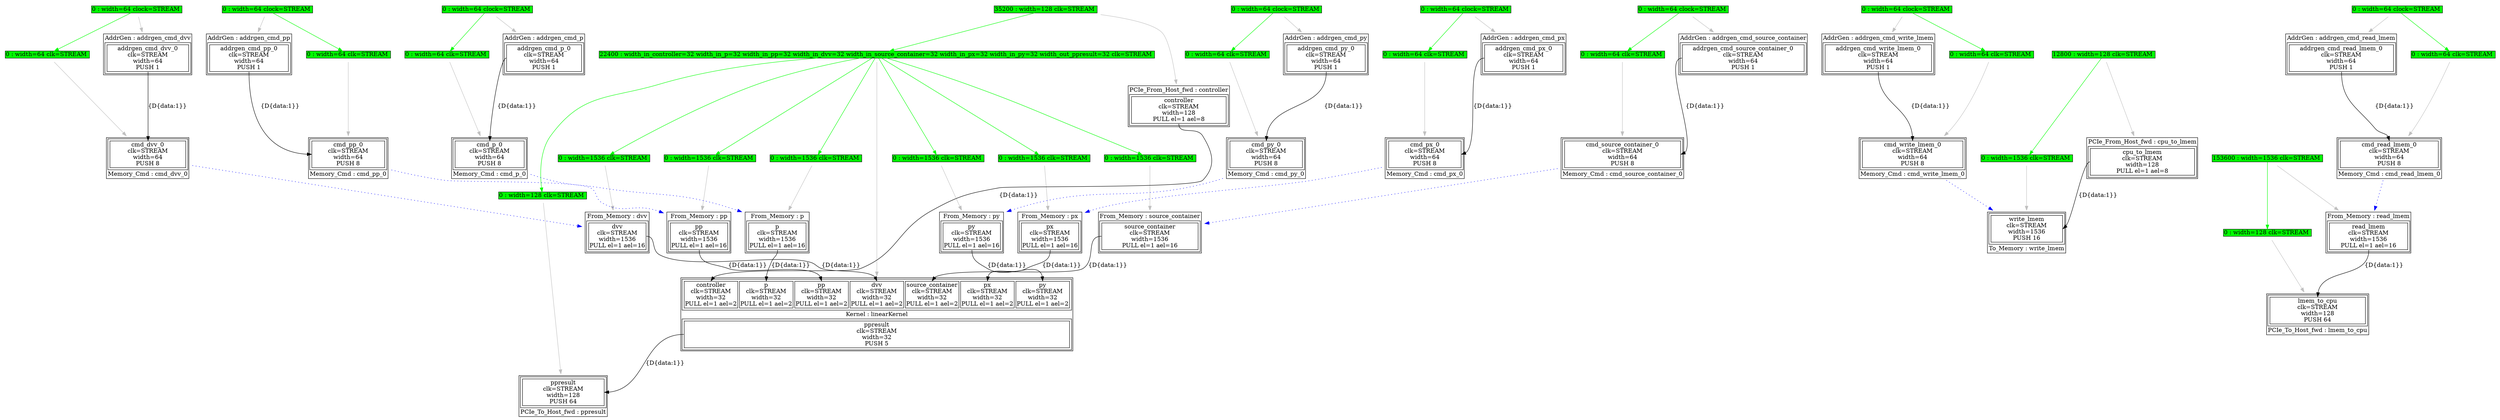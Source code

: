 digraph manager_compiler_graph {
linearKernel[shape=plaintext, label=<<TABLE  BORDER="1" CELLPADDING="1" CELLSPACING="1"><TR><TD BGCOLOR="white" BORDER="0" PORT="inputs" ROWSPAN="1" COLSPAN="1"><TABLE  BORDER="1" CELLPADDING="1" CELLSPACING="4"><TR><TD BGCOLOR="white" BORDER="1" PORT="controller" ROWSPAN="1" COLSPAN="1">controller<BR/>clk=STREAM<BR/>width=32<BR/>PULL el=1 ael=2</TD><TD BGCOLOR="white" BORDER="1" PORT="p" ROWSPAN="1" COLSPAN="1">p<BR/>clk=STREAM<BR/>width=32<BR/>PULL el=1 ael=2</TD><TD BGCOLOR="white" BORDER="1" PORT="pp" ROWSPAN="1" COLSPAN="1">pp<BR/>clk=STREAM<BR/>width=32<BR/>PULL el=1 ael=2</TD><TD BGCOLOR="white" BORDER="1" PORT="dvv" ROWSPAN="1" COLSPAN="1">dvv<BR/>clk=STREAM<BR/>width=32<BR/>PULL el=1 ael=2</TD><TD BGCOLOR="white" BORDER="1" PORT="source_container" ROWSPAN="1" COLSPAN="1">source_container<BR/>clk=STREAM<BR/>width=32<BR/>PULL el=1 ael=2</TD><TD BGCOLOR="white" BORDER="1" PORT="px" ROWSPAN="1" COLSPAN="1">px<BR/>clk=STREAM<BR/>width=32<BR/>PULL el=1 ael=2</TD><TD BGCOLOR="white" BORDER="1" PORT="py" ROWSPAN="1" COLSPAN="1">py<BR/>clk=STREAM<BR/>width=32<BR/>PULL el=1 ael=2</TD></TR></TABLE></TD></TR><TR><TD BGCOLOR="white" BORDER="0" PORT="node_info" ROWSPAN="1" COLSPAN="1">Kernel : linearKernel</TD></TR><TR><TD BGCOLOR="white" BORDER="0" PORT="outputs" ROWSPAN="1" COLSPAN="1"><TABLE  BORDER="1" CELLPADDING="1" CELLSPACING="4"><TR><TD BGCOLOR="white" BORDER="1" PORT="ppresult" ROWSPAN="1" COLSPAN="1">ppresult<BR/>clk=STREAM<BR/>width=32<BR/>PUSH 5</TD></TR></TABLE></TD></TR></TABLE>>];
linearKernel_assign -> ppresult_assign[color=green headport="assignment_26" tailport="assignment_54"];
linearKernel_assign -> p_assign[color=green headport="assignment_29" tailport="assignment_54"];
linearKernel_assign -> pp_assign[color=green headport="assignment_32" tailport="assignment_54"];
linearKernel_assign -> dvv_assign[color=green headport="assignment_35" tailport="assignment_54"];
linearKernel_assign -> source_container_assign[color=green headport="assignment_38" tailport="assignment_54"];
linearKernel_assign -> px_assign[color=green headport="assignment_41" tailport="assignment_54"];
linearKernel_assign -> py_assign[color=green headport="assignment_44" tailport="assignment_54"];
linearKernel_assign[shape=plaintext, label=<<TABLE  BORDER="0" CELLPADDING="0" CELLSPACING="0"><TR><TD BGCOLOR="green" BORDER="1" PORT="assignment_54" ROWSPAN="1" COLSPAN="1">22400 : width_in_controller=32 width_in_p=32 width_in_pp=32 width_in_dvv=32 width_in_source_container=32 width_in_px=32 width_in_py=32 width_out_ppresult=32 clk=STREAM </TD></TR></TABLE>>];
linearKernel_assign -> linearKernel[color=gray];
cpu_to_lmem[shape=plaintext, label=<<TABLE  BORDER="1" CELLPADDING="1" CELLSPACING="1"><TR><TD BGCOLOR="white" BORDER="0" PORT="node_info" ROWSPAN="1" COLSPAN="1">PCIe_From_Host_fwd : cpu_to_lmem</TD></TR><TR><TD BGCOLOR="white" BORDER="0" PORT="outputs" ROWSPAN="1" COLSPAN="1"><TABLE  BORDER="1" CELLPADDING="1" CELLSPACING="4"><TR><TD BGCOLOR="white" BORDER="1" PORT="cpu_to_lmem" ROWSPAN="1" COLSPAN="1">cpu_to_lmem<BR/>clk=STREAM<BR/>width=128<BR/>PULL el=1 ael=8</TD></TR></TABLE></TD></TR></TABLE>>];
cpu_to_lmem_assign -> write_lmem_assign[color=green headport="assignment_2" tailport="assignment_5"];
cpu_to_lmem_assign[shape=plaintext, label=<<TABLE  BORDER="0" CELLPADDING="0" CELLSPACING="0"><TR><TD BGCOLOR="green" BORDER="1" PORT="assignment_5" ROWSPAN="1" COLSPAN="1">12800 : width=128 clk=STREAM </TD></TR></TABLE>>];
cpu_to_lmem_assign -> cpu_to_lmem[color=gray];
lmem_to_cpu[shape=plaintext, label=<<TABLE  BORDER="1" CELLPADDING="1" CELLSPACING="1"><TR><TD BGCOLOR="white" BORDER="0" PORT="inputs" ROWSPAN="1" COLSPAN="1"><TABLE  BORDER="1" CELLPADDING="1" CELLSPACING="4"><TR><TD BGCOLOR="white" BORDER="1" PORT="lmem_to_cpu" ROWSPAN="1" COLSPAN="1">lmem_to_cpu<BR/>clk=STREAM<BR/>width=128<BR/>PUSH 64</TD></TR></TABLE></TD></TR><TR><TD BGCOLOR="white" BORDER="0" PORT="node_info" ROWSPAN="1" COLSPAN="1">PCIe_To_Host_fwd : lmem_to_cpu</TD></TR></TABLE>>];
lmem_to_cpu_assign[shape=plaintext, label=<<TABLE  BORDER="0" CELLPADDING="0" CELLSPACING="0"><TR><TD BGCOLOR="green" BORDER="1" PORT="assignment_20" ROWSPAN="1" COLSPAN="1">0 : width=128 clk=STREAM </TD></TR></TABLE>>];
lmem_to_cpu_assign -> lmem_to_cpu[color=gray];
addrgen_cmd_write_lmem[shape=plaintext, label=<<TABLE  BORDER="1" CELLPADDING="1" CELLSPACING="1"><TR><TD BGCOLOR="white" BORDER="0" PORT="node_info" ROWSPAN="1" COLSPAN="1">AddrGen : addrgen_cmd_write_lmem</TD></TR><TR><TD BGCOLOR="white" BORDER="0" PORT="outputs" ROWSPAN="1" COLSPAN="1"><TABLE  BORDER="1" CELLPADDING="1" CELLSPACING="4"><TR><TD BGCOLOR="white" BORDER="1" PORT="addrgen_cmd_write_lmem_0" ROWSPAN="1" COLSPAN="1">addrgen_cmd_write_lmem_0<BR/>clk=STREAM<BR/>width=64<BR/>PUSH 1</TD></TR></TABLE></TD></TR></TABLE>>];
addrgen_cmd_write_lmem_assign -> cmd_write_lmem_0_assign[color=green headport="assignment_8" tailport="assignment_11"];
addrgen_cmd_write_lmem_assign[shape=plaintext, label=<<TABLE  BORDER="0" CELLPADDING="0" CELLSPACING="0"><TR><TD BGCOLOR="green" BORDER="1" PORT="assignment_11" ROWSPAN="1" COLSPAN="1">0 : width=64 clock=STREAM </TD></TR></TABLE>>];
addrgen_cmd_write_lmem_assign -> addrgen_cmd_write_lmem[color=gray];
cmd_write_lmem_0[shape=plaintext, label=<<TABLE  BORDER="1" CELLPADDING="1" CELLSPACING="1"><TR><TD BGCOLOR="white" BORDER="0" PORT="inputs" ROWSPAN="1" COLSPAN="1"><TABLE  BORDER="1" CELLPADDING="1" CELLSPACING="4"><TR><TD BGCOLOR="white" BORDER="1" PORT="cmd_write_lmem_0" ROWSPAN="1" COLSPAN="1">cmd_write_lmem_0<BR/>clk=STREAM<BR/>width=64<BR/>PUSH 8</TD></TR></TABLE></TD></TR><TR><TD BGCOLOR="white" BORDER="0" PORT="node_info" ROWSPAN="1" COLSPAN="1">Memory_Cmd : cmd_write_lmem_0</TD></TR></TABLE>>];
cmd_write_lmem_0_assign[shape=plaintext, label=<<TABLE  BORDER="0" CELLPADDING="0" CELLSPACING="0"><TR><TD BGCOLOR="green" BORDER="1" PORT="assignment_8" ROWSPAN="1" COLSPAN="1">0 : width=64 clk=STREAM </TD></TR></TABLE>>];
cmd_write_lmem_0_assign -> cmd_write_lmem_0[color=gray];
write_lmem[shape=plaintext, label=<<TABLE  BORDER="1" CELLPADDING="1" CELLSPACING="1"><TR><TD BGCOLOR="white" BORDER="0" PORT="inputs" ROWSPAN="1" COLSPAN="1"><TABLE  BORDER="1" CELLPADDING="1" CELLSPACING="4"><TR><TD BGCOLOR="white" BORDER="1" PORT="write_lmem" ROWSPAN="1" COLSPAN="1">write_lmem<BR/>clk=STREAM<BR/>width=1536<BR/>PUSH 16</TD></TR></TABLE></TD></TR><TR><TD BGCOLOR="white" BORDER="0" PORT="node_info" ROWSPAN="1" COLSPAN="1">To_Memory : write_lmem</TD></TR></TABLE>>];
write_lmem_assign[shape=plaintext, label=<<TABLE  BORDER="0" CELLPADDING="0" CELLSPACING="0"><TR><TD BGCOLOR="green" BORDER="1" PORT="assignment_2" ROWSPAN="1" COLSPAN="1">0 : width=1536 clk=STREAM </TD></TR></TABLE>>];
write_lmem_assign -> write_lmem[color=gray];
addrgen_cmd_read_lmem[shape=plaintext, label=<<TABLE  BORDER="1" CELLPADDING="1" CELLSPACING="1"><TR><TD BGCOLOR="white" BORDER="0" PORT="node_info" ROWSPAN="1" COLSPAN="1">AddrGen : addrgen_cmd_read_lmem</TD></TR><TR><TD BGCOLOR="white" BORDER="0" PORT="outputs" ROWSPAN="1" COLSPAN="1"><TABLE  BORDER="1" CELLPADDING="1" CELLSPACING="4"><TR><TD BGCOLOR="white" BORDER="1" PORT="addrgen_cmd_read_lmem_0" ROWSPAN="1" COLSPAN="1">addrgen_cmd_read_lmem_0<BR/>clk=STREAM<BR/>width=64<BR/>PUSH 1</TD></TR></TABLE></TD></TR></TABLE>>];
addrgen_cmd_read_lmem_assign -> cmd_read_lmem_0_assign[color=green headport="assignment_14" tailport="assignment_17"];
addrgen_cmd_read_lmem_assign[shape=plaintext, label=<<TABLE  BORDER="0" CELLPADDING="0" CELLSPACING="0"><TR><TD BGCOLOR="green" BORDER="1" PORT="assignment_17" ROWSPAN="1" COLSPAN="1">0 : width=64 clock=STREAM </TD></TR></TABLE>>];
addrgen_cmd_read_lmem_assign -> addrgen_cmd_read_lmem[color=gray];
cmd_read_lmem_0[shape=plaintext, label=<<TABLE  BORDER="1" CELLPADDING="1" CELLSPACING="1"><TR><TD BGCOLOR="white" BORDER="0" PORT="inputs" ROWSPAN="1" COLSPAN="1"><TABLE  BORDER="1" CELLPADDING="1" CELLSPACING="4"><TR><TD BGCOLOR="white" BORDER="1" PORT="cmd_read_lmem_0" ROWSPAN="1" COLSPAN="1">cmd_read_lmem_0<BR/>clk=STREAM<BR/>width=64<BR/>PUSH 8</TD></TR></TABLE></TD></TR><TR><TD BGCOLOR="white" BORDER="0" PORT="node_info" ROWSPAN="1" COLSPAN="1">Memory_Cmd : cmd_read_lmem_0</TD></TR></TABLE>>];
cmd_read_lmem_0_assign[shape=plaintext, label=<<TABLE  BORDER="0" CELLPADDING="0" CELLSPACING="0"><TR><TD BGCOLOR="green" BORDER="1" PORT="assignment_14" ROWSPAN="1" COLSPAN="1">0 : width=64 clk=STREAM </TD></TR></TABLE>>];
cmd_read_lmem_0_assign -> cmd_read_lmem_0[color=gray];
read_lmem[shape=plaintext, label=<<TABLE  BORDER="1" CELLPADDING="1" CELLSPACING="1"><TR><TD BGCOLOR="white" BORDER="0" PORT="node_info" ROWSPAN="1" COLSPAN="1">From_Memory : read_lmem</TD></TR><TR><TD BGCOLOR="white" BORDER="0" PORT="outputs" ROWSPAN="1" COLSPAN="1"><TABLE  BORDER="1" CELLPADDING="1" CELLSPACING="4"><TR><TD BGCOLOR="white" BORDER="1" PORT="read_lmem" ROWSPAN="1" COLSPAN="1">read_lmem<BR/>clk=STREAM<BR/>width=1536<BR/>PULL el=1 ael=16</TD></TR></TABLE></TD></TR></TABLE>>];
read_lmem_assign -> lmem_to_cpu_assign[color=green headport="assignment_20" tailport="assignment_23"];
read_lmem_assign[shape=plaintext, label=<<TABLE  BORDER="0" CELLPADDING="0" CELLSPACING="0"><TR><TD BGCOLOR="green" BORDER="1" PORT="assignment_23" ROWSPAN="1" COLSPAN="1">153600 : width=1536 clk=STREAM </TD></TR></TABLE>>];
read_lmem_assign -> read_lmem[color=gray];
controller[shape=plaintext, label=<<TABLE  BORDER="1" CELLPADDING="1" CELLSPACING="1"><TR><TD BGCOLOR="white" BORDER="0" PORT="node_info" ROWSPAN="1" COLSPAN="1">PCIe_From_Host_fwd : controller</TD></TR><TR><TD BGCOLOR="white" BORDER="0" PORT="outputs" ROWSPAN="1" COLSPAN="1"><TABLE  BORDER="1" CELLPADDING="1" CELLSPACING="4"><TR><TD BGCOLOR="white" BORDER="1" PORT="controller" ROWSPAN="1" COLSPAN="1">controller<BR/>clk=STREAM<BR/>width=128<BR/>PULL el=1 ael=8</TD></TR></TABLE></TD></TR></TABLE>>];
controller_assign -> linearKernel_assign[color=green headport="assignment_54" tailport="assignment_57"];
controller_assign[shape=plaintext, label=<<TABLE  BORDER="0" CELLPADDING="0" CELLSPACING="0"><TR><TD BGCOLOR="green" BORDER="1" PORT="assignment_57" ROWSPAN="1" COLSPAN="1">35200 : width=128 clk=STREAM </TD></TR></TABLE>>];
controller_assign -> controller[color=gray];
addrgen_cmd_dvv[shape=plaintext, label=<<TABLE  BORDER="1" CELLPADDING="1" CELLSPACING="1"><TR><TD BGCOLOR="white" BORDER="0" PORT="node_info" ROWSPAN="1" COLSPAN="1">AddrGen : addrgen_cmd_dvv</TD></TR><TR><TD BGCOLOR="white" BORDER="0" PORT="outputs" ROWSPAN="1" COLSPAN="1"><TABLE  BORDER="1" CELLPADDING="1" CELLSPACING="4"><TR><TD BGCOLOR="white" BORDER="1" PORT="addrgen_cmd_dvv_0" ROWSPAN="1" COLSPAN="1">addrgen_cmd_dvv_0<BR/>clk=STREAM<BR/>width=64<BR/>PUSH 1</TD></TR></TABLE></TD></TR></TABLE>>];
addrgen_cmd_dvv_assign -> cmd_dvv_0_assign[color=green headport="assignment_60" tailport="assignment_63"];
addrgen_cmd_dvv_assign[shape=plaintext, label=<<TABLE  BORDER="0" CELLPADDING="0" CELLSPACING="0"><TR><TD BGCOLOR="green" BORDER="1" PORT="assignment_63" ROWSPAN="1" COLSPAN="1">0 : width=64 clock=STREAM </TD></TR></TABLE>>];
addrgen_cmd_dvv_assign -> addrgen_cmd_dvv[color=gray];
cmd_dvv_0[shape=plaintext, label=<<TABLE  BORDER="1" CELLPADDING="1" CELLSPACING="1"><TR><TD BGCOLOR="white" BORDER="0" PORT="inputs" ROWSPAN="1" COLSPAN="1"><TABLE  BORDER="1" CELLPADDING="1" CELLSPACING="4"><TR><TD BGCOLOR="white" BORDER="1" PORT="cmd_dvv_0" ROWSPAN="1" COLSPAN="1">cmd_dvv_0<BR/>clk=STREAM<BR/>width=64<BR/>PUSH 8</TD></TR></TABLE></TD></TR><TR><TD BGCOLOR="white" BORDER="0" PORT="node_info" ROWSPAN="1" COLSPAN="1">Memory_Cmd : cmd_dvv_0</TD></TR></TABLE>>];
cmd_dvv_0_assign[shape=plaintext, label=<<TABLE  BORDER="0" CELLPADDING="0" CELLSPACING="0"><TR><TD BGCOLOR="green" BORDER="1" PORT="assignment_60" ROWSPAN="1" COLSPAN="1">0 : width=64 clk=STREAM </TD></TR></TABLE>>];
cmd_dvv_0_assign -> cmd_dvv_0[color=gray];
dvv[shape=plaintext, label=<<TABLE  BORDER="1" CELLPADDING="1" CELLSPACING="1"><TR><TD BGCOLOR="white" BORDER="0" PORT="node_info" ROWSPAN="1" COLSPAN="1">From_Memory : dvv</TD></TR><TR><TD BGCOLOR="white" BORDER="0" PORT="outputs" ROWSPAN="1" COLSPAN="1"><TABLE  BORDER="1" CELLPADDING="1" CELLSPACING="4"><TR><TD BGCOLOR="white" BORDER="1" PORT="dvv" ROWSPAN="1" COLSPAN="1">dvv<BR/>clk=STREAM<BR/>width=1536<BR/>PULL el=1 ael=16</TD></TR></TABLE></TD></TR></TABLE>>];
dvv_assign[shape=plaintext, label=<<TABLE  BORDER="0" CELLPADDING="0" CELLSPACING="0"><TR><TD BGCOLOR="green" BORDER="1" PORT="assignment_35" ROWSPAN="1" COLSPAN="1">0 : width=1536 clk=STREAM </TD></TR></TABLE>>];
dvv_assign -> dvv[color=gray];
addrgen_cmd_p[shape=plaintext, label=<<TABLE  BORDER="1" CELLPADDING="1" CELLSPACING="1"><TR><TD BGCOLOR="white" BORDER="0" PORT="node_info" ROWSPAN="1" COLSPAN="1">AddrGen : addrgen_cmd_p</TD></TR><TR><TD BGCOLOR="white" BORDER="0" PORT="outputs" ROWSPAN="1" COLSPAN="1"><TABLE  BORDER="1" CELLPADDING="1" CELLSPACING="4"><TR><TD BGCOLOR="white" BORDER="1" PORT="addrgen_cmd_p_0" ROWSPAN="1" COLSPAN="1">addrgen_cmd_p_0<BR/>clk=STREAM<BR/>width=64<BR/>PUSH 1</TD></TR></TABLE></TD></TR></TABLE>>];
addrgen_cmd_p_assign -> cmd_p_0_assign[color=green headport="assignment_66" tailport="assignment_69"];
addrgen_cmd_p_assign[shape=plaintext, label=<<TABLE  BORDER="0" CELLPADDING="0" CELLSPACING="0"><TR><TD BGCOLOR="green" BORDER="1" PORT="assignment_69" ROWSPAN="1" COLSPAN="1">0 : width=64 clock=STREAM </TD></TR></TABLE>>];
addrgen_cmd_p_assign -> addrgen_cmd_p[color=gray];
cmd_p_0[shape=plaintext, label=<<TABLE  BORDER="1" CELLPADDING="1" CELLSPACING="1"><TR><TD BGCOLOR="white" BORDER="0" PORT="inputs" ROWSPAN="1" COLSPAN="1"><TABLE  BORDER="1" CELLPADDING="1" CELLSPACING="4"><TR><TD BGCOLOR="white" BORDER="1" PORT="cmd_p_0" ROWSPAN="1" COLSPAN="1">cmd_p_0<BR/>clk=STREAM<BR/>width=64<BR/>PUSH 8</TD></TR></TABLE></TD></TR><TR><TD BGCOLOR="white" BORDER="0" PORT="node_info" ROWSPAN="1" COLSPAN="1">Memory_Cmd : cmd_p_0</TD></TR></TABLE>>];
cmd_p_0_assign[shape=plaintext, label=<<TABLE  BORDER="0" CELLPADDING="0" CELLSPACING="0"><TR><TD BGCOLOR="green" BORDER="1" PORT="assignment_66" ROWSPAN="1" COLSPAN="1">0 : width=64 clk=STREAM </TD></TR></TABLE>>];
cmd_p_0_assign -> cmd_p_0[color=gray];
p[shape=plaintext, label=<<TABLE  BORDER="1" CELLPADDING="1" CELLSPACING="1"><TR><TD BGCOLOR="white" BORDER="0" PORT="node_info" ROWSPAN="1" COLSPAN="1">From_Memory : p</TD></TR><TR><TD BGCOLOR="white" BORDER="0" PORT="outputs" ROWSPAN="1" COLSPAN="1"><TABLE  BORDER="1" CELLPADDING="1" CELLSPACING="4"><TR><TD BGCOLOR="white" BORDER="1" PORT="p" ROWSPAN="1" COLSPAN="1">p<BR/>clk=STREAM<BR/>width=1536<BR/>PULL el=1 ael=16</TD></TR></TABLE></TD></TR></TABLE>>];
p_assign[shape=plaintext, label=<<TABLE  BORDER="0" CELLPADDING="0" CELLSPACING="0"><TR><TD BGCOLOR="green" BORDER="1" PORT="assignment_29" ROWSPAN="1" COLSPAN="1">0 : width=1536 clk=STREAM </TD></TR></TABLE>>];
p_assign -> p[color=gray];
addrgen_cmd_pp[shape=plaintext, label=<<TABLE  BORDER="1" CELLPADDING="1" CELLSPACING="1"><TR><TD BGCOLOR="white" BORDER="0" PORT="node_info" ROWSPAN="1" COLSPAN="1">AddrGen : addrgen_cmd_pp</TD></TR><TR><TD BGCOLOR="white" BORDER="0" PORT="outputs" ROWSPAN="1" COLSPAN="1"><TABLE  BORDER="1" CELLPADDING="1" CELLSPACING="4"><TR><TD BGCOLOR="white" BORDER="1" PORT="addrgen_cmd_pp_0" ROWSPAN="1" COLSPAN="1">addrgen_cmd_pp_0<BR/>clk=STREAM<BR/>width=64<BR/>PUSH 1</TD></TR></TABLE></TD></TR></TABLE>>];
addrgen_cmd_pp_assign -> cmd_pp_0_assign[color=green headport="assignment_72" tailport="assignment_75"];
addrgen_cmd_pp_assign[shape=plaintext, label=<<TABLE  BORDER="0" CELLPADDING="0" CELLSPACING="0"><TR><TD BGCOLOR="green" BORDER="1" PORT="assignment_75" ROWSPAN="1" COLSPAN="1">0 : width=64 clock=STREAM </TD></TR></TABLE>>];
addrgen_cmd_pp_assign -> addrgen_cmd_pp[color=gray];
cmd_pp_0[shape=plaintext, label=<<TABLE  BORDER="1" CELLPADDING="1" CELLSPACING="1"><TR><TD BGCOLOR="white" BORDER="0" PORT="inputs" ROWSPAN="1" COLSPAN="1"><TABLE  BORDER="1" CELLPADDING="1" CELLSPACING="4"><TR><TD BGCOLOR="white" BORDER="1" PORT="cmd_pp_0" ROWSPAN="1" COLSPAN="1">cmd_pp_0<BR/>clk=STREAM<BR/>width=64<BR/>PUSH 8</TD></TR></TABLE></TD></TR><TR><TD BGCOLOR="white" BORDER="0" PORT="node_info" ROWSPAN="1" COLSPAN="1">Memory_Cmd : cmd_pp_0</TD></TR></TABLE>>];
cmd_pp_0_assign[shape=plaintext, label=<<TABLE  BORDER="0" CELLPADDING="0" CELLSPACING="0"><TR><TD BGCOLOR="green" BORDER="1" PORT="assignment_72" ROWSPAN="1" COLSPAN="1">0 : width=64 clk=STREAM </TD></TR></TABLE>>];
cmd_pp_0_assign -> cmd_pp_0[color=gray];
pp[shape=plaintext, label=<<TABLE  BORDER="1" CELLPADDING="1" CELLSPACING="1"><TR><TD BGCOLOR="white" BORDER="0" PORT="node_info" ROWSPAN="1" COLSPAN="1">From_Memory : pp</TD></TR><TR><TD BGCOLOR="white" BORDER="0" PORT="outputs" ROWSPAN="1" COLSPAN="1"><TABLE  BORDER="1" CELLPADDING="1" CELLSPACING="4"><TR><TD BGCOLOR="white" BORDER="1" PORT="pp" ROWSPAN="1" COLSPAN="1">pp<BR/>clk=STREAM<BR/>width=1536<BR/>PULL el=1 ael=16</TD></TR></TABLE></TD></TR></TABLE>>];
pp_assign[shape=plaintext, label=<<TABLE  BORDER="0" CELLPADDING="0" CELLSPACING="0"><TR><TD BGCOLOR="green" BORDER="1" PORT="assignment_32" ROWSPAN="1" COLSPAN="1">0 : width=1536 clk=STREAM </TD></TR></TABLE>>];
pp_assign -> pp[color=gray];
addrgen_cmd_px[shape=plaintext, label=<<TABLE  BORDER="1" CELLPADDING="1" CELLSPACING="1"><TR><TD BGCOLOR="white" BORDER="0" PORT="node_info" ROWSPAN="1" COLSPAN="1">AddrGen : addrgen_cmd_px</TD></TR><TR><TD BGCOLOR="white" BORDER="0" PORT="outputs" ROWSPAN="1" COLSPAN="1"><TABLE  BORDER="1" CELLPADDING="1" CELLSPACING="4"><TR><TD BGCOLOR="white" BORDER="1" PORT="addrgen_cmd_px_0" ROWSPAN="1" COLSPAN="1">addrgen_cmd_px_0<BR/>clk=STREAM<BR/>width=64<BR/>PUSH 1</TD></TR></TABLE></TD></TR></TABLE>>];
addrgen_cmd_px_assign -> cmd_px_0_assign[color=green headport="assignment_78" tailport="assignment_81"];
addrgen_cmd_px_assign[shape=plaintext, label=<<TABLE  BORDER="0" CELLPADDING="0" CELLSPACING="0"><TR><TD BGCOLOR="green" BORDER="1" PORT="assignment_81" ROWSPAN="1" COLSPAN="1">0 : width=64 clock=STREAM </TD></TR></TABLE>>];
addrgen_cmd_px_assign -> addrgen_cmd_px[color=gray];
cmd_px_0[shape=plaintext, label=<<TABLE  BORDER="1" CELLPADDING="1" CELLSPACING="1"><TR><TD BGCOLOR="white" BORDER="0" PORT="inputs" ROWSPAN="1" COLSPAN="1"><TABLE  BORDER="1" CELLPADDING="1" CELLSPACING="4"><TR><TD BGCOLOR="white" BORDER="1" PORT="cmd_px_0" ROWSPAN="1" COLSPAN="1">cmd_px_0<BR/>clk=STREAM<BR/>width=64<BR/>PUSH 8</TD></TR></TABLE></TD></TR><TR><TD BGCOLOR="white" BORDER="0" PORT="node_info" ROWSPAN="1" COLSPAN="1">Memory_Cmd : cmd_px_0</TD></TR></TABLE>>];
cmd_px_0_assign[shape=plaintext, label=<<TABLE  BORDER="0" CELLPADDING="0" CELLSPACING="0"><TR><TD BGCOLOR="green" BORDER="1" PORT="assignment_78" ROWSPAN="1" COLSPAN="1">0 : width=64 clk=STREAM </TD></TR></TABLE>>];
cmd_px_0_assign -> cmd_px_0[color=gray];
px[shape=plaintext, label=<<TABLE  BORDER="1" CELLPADDING="1" CELLSPACING="1"><TR><TD BGCOLOR="white" BORDER="0" PORT="node_info" ROWSPAN="1" COLSPAN="1">From_Memory : px</TD></TR><TR><TD BGCOLOR="white" BORDER="0" PORT="outputs" ROWSPAN="1" COLSPAN="1"><TABLE  BORDER="1" CELLPADDING="1" CELLSPACING="4"><TR><TD BGCOLOR="white" BORDER="1" PORT="px" ROWSPAN="1" COLSPAN="1">px<BR/>clk=STREAM<BR/>width=1536<BR/>PULL el=1 ael=16</TD></TR></TABLE></TD></TR></TABLE>>];
px_assign[shape=plaintext, label=<<TABLE  BORDER="0" CELLPADDING="0" CELLSPACING="0"><TR><TD BGCOLOR="green" BORDER="1" PORT="assignment_41" ROWSPAN="1" COLSPAN="1">0 : width=1536 clk=STREAM </TD></TR></TABLE>>];
px_assign -> px[color=gray];
addrgen_cmd_py[shape=plaintext, label=<<TABLE  BORDER="1" CELLPADDING="1" CELLSPACING="1"><TR><TD BGCOLOR="white" BORDER="0" PORT="node_info" ROWSPAN="1" COLSPAN="1">AddrGen : addrgen_cmd_py</TD></TR><TR><TD BGCOLOR="white" BORDER="0" PORT="outputs" ROWSPAN="1" COLSPAN="1"><TABLE  BORDER="1" CELLPADDING="1" CELLSPACING="4"><TR><TD BGCOLOR="white" BORDER="1" PORT="addrgen_cmd_py_0" ROWSPAN="1" COLSPAN="1">addrgen_cmd_py_0<BR/>clk=STREAM<BR/>width=64<BR/>PUSH 1</TD></TR></TABLE></TD></TR></TABLE>>];
addrgen_cmd_py_assign -> cmd_py_0_assign[color=green headport="assignment_84" tailport="assignment_87"];
addrgen_cmd_py_assign[shape=plaintext, label=<<TABLE  BORDER="0" CELLPADDING="0" CELLSPACING="0"><TR><TD BGCOLOR="green" BORDER="1" PORT="assignment_87" ROWSPAN="1" COLSPAN="1">0 : width=64 clock=STREAM </TD></TR></TABLE>>];
addrgen_cmd_py_assign -> addrgen_cmd_py[color=gray];
cmd_py_0[shape=plaintext, label=<<TABLE  BORDER="1" CELLPADDING="1" CELLSPACING="1"><TR><TD BGCOLOR="white" BORDER="0" PORT="inputs" ROWSPAN="1" COLSPAN="1"><TABLE  BORDER="1" CELLPADDING="1" CELLSPACING="4"><TR><TD BGCOLOR="white" BORDER="1" PORT="cmd_py_0" ROWSPAN="1" COLSPAN="1">cmd_py_0<BR/>clk=STREAM<BR/>width=64<BR/>PUSH 8</TD></TR></TABLE></TD></TR><TR><TD BGCOLOR="white" BORDER="0" PORT="node_info" ROWSPAN="1" COLSPAN="1">Memory_Cmd : cmd_py_0</TD></TR></TABLE>>];
cmd_py_0_assign[shape=plaintext, label=<<TABLE  BORDER="0" CELLPADDING="0" CELLSPACING="0"><TR><TD BGCOLOR="green" BORDER="1" PORT="assignment_84" ROWSPAN="1" COLSPAN="1">0 : width=64 clk=STREAM </TD></TR></TABLE>>];
cmd_py_0_assign -> cmd_py_0[color=gray];
py[shape=plaintext, label=<<TABLE  BORDER="1" CELLPADDING="1" CELLSPACING="1"><TR><TD BGCOLOR="white" BORDER="0" PORT="node_info" ROWSPAN="1" COLSPAN="1">From_Memory : py</TD></TR><TR><TD BGCOLOR="white" BORDER="0" PORT="outputs" ROWSPAN="1" COLSPAN="1"><TABLE  BORDER="1" CELLPADDING="1" CELLSPACING="4"><TR><TD BGCOLOR="white" BORDER="1" PORT="py" ROWSPAN="1" COLSPAN="1">py<BR/>clk=STREAM<BR/>width=1536<BR/>PULL el=1 ael=16</TD></TR></TABLE></TD></TR></TABLE>>];
py_assign[shape=plaintext, label=<<TABLE  BORDER="0" CELLPADDING="0" CELLSPACING="0"><TR><TD BGCOLOR="green" BORDER="1" PORT="assignment_44" ROWSPAN="1" COLSPAN="1">0 : width=1536 clk=STREAM </TD></TR></TABLE>>];
py_assign -> py[color=gray];
addrgen_cmd_source_container[shape=plaintext, label=<<TABLE  BORDER="1" CELLPADDING="1" CELLSPACING="1"><TR><TD BGCOLOR="white" BORDER="0" PORT="node_info" ROWSPAN="1" COLSPAN="1">AddrGen : addrgen_cmd_source_container</TD></TR><TR><TD BGCOLOR="white" BORDER="0" PORT="outputs" ROWSPAN="1" COLSPAN="1"><TABLE  BORDER="1" CELLPADDING="1" CELLSPACING="4"><TR><TD BGCOLOR="white" BORDER="1" PORT="addrgen_cmd_source_container_0" ROWSPAN="1" COLSPAN="1">addrgen_cmd_source_container_0<BR/>clk=STREAM<BR/>width=64<BR/>PUSH 1</TD></TR></TABLE></TD></TR></TABLE>>];
addrgen_cmd_source_container_assign -> cmd_source_container_0_assign[color=green headport="assignment_90" tailport="assignment_93"];
addrgen_cmd_source_container_assign[shape=plaintext, label=<<TABLE  BORDER="0" CELLPADDING="0" CELLSPACING="0"><TR><TD BGCOLOR="green" BORDER="1" PORT="assignment_93" ROWSPAN="1" COLSPAN="1">0 : width=64 clock=STREAM </TD></TR></TABLE>>];
addrgen_cmd_source_container_assign -> addrgen_cmd_source_container[color=gray];
cmd_source_container_0[shape=plaintext, label=<<TABLE  BORDER="1" CELLPADDING="1" CELLSPACING="1"><TR><TD BGCOLOR="white" BORDER="0" PORT="inputs" ROWSPAN="1" COLSPAN="1"><TABLE  BORDER="1" CELLPADDING="1" CELLSPACING="4"><TR><TD BGCOLOR="white" BORDER="1" PORT="cmd_source_container_0" ROWSPAN="1" COLSPAN="1">cmd_source_container_0<BR/>clk=STREAM<BR/>width=64<BR/>PUSH 8</TD></TR></TABLE></TD></TR><TR><TD BGCOLOR="white" BORDER="0" PORT="node_info" ROWSPAN="1" COLSPAN="1">Memory_Cmd : cmd_source_container_0</TD></TR></TABLE>>];
cmd_source_container_0_assign[shape=plaintext, label=<<TABLE  BORDER="0" CELLPADDING="0" CELLSPACING="0"><TR><TD BGCOLOR="green" BORDER="1" PORT="assignment_90" ROWSPAN="1" COLSPAN="1">0 : width=64 clk=STREAM </TD></TR></TABLE>>];
cmd_source_container_0_assign -> cmd_source_container_0[color=gray];
source_container[shape=plaintext, label=<<TABLE  BORDER="1" CELLPADDING="1" CELLSPACING="1"><TR><TD BGCOLOR="white" BORDER="0" PORT="node_info" ROWSPAN="1" COLSPAN="1">From_Memory : source_container</TD></TR><TR><TD BGCOLOR="white" BORDER="0" PORT="outputs" ROWSPAN="1" COLSPAN="1"><TABLE  BORDER="1" CELLPADDING="1" CELLSPACING="4"><TR><TD BGCOLOR="white" BORDER="1" PORT="source_container" ROWSPAN="1" COLSPAN="1">source_container<BR/>clk=STREAM<BR/>width=1536<BR/>PULL el=1 ael=16</TD></TR></TABLE></TD></TR></TABLE>>];
source_container_assign[shape=plaintext, label=<<TABLE  BORDER="0" CELLPADDING="0" CELLSPACING="0"><TR><TD BGCOLOR="green" BORDER="1" PORT="assignment_38" ROWSPAN="1" COLSPAN="1">0 : width=1536 clk=STREAM </TD></TR></TABLE>>];
source_container_assign -> source_container[color=gray];
ppresult[shape=plaintext, label=<<TABLE  BORDER="1" CELLPADDING="1" CELLSPACING="1"><TR><TD BGCOLOR="white" BORDER="0" PORT="inputs" ROWSPAN="1" COLSPAN="1"><TABLE  BORDER="1" CELLPADDING="1" CELLSPACING="4"><TR><TD BGCOLOR="white" BORDER="1" PORT="ppresult" ROWSPAN="1" COLSPAN="1">ppresult<BR/>clk=STREAM<BR/>width=128<BR/>PUSH 64</TD></TR></TABLE></TD></TR><TR><TD BGCOLOR="white" BORDER="0" PORT="node_info" ROWSPAN="1" COLSPAN="1">PCIe_To_Host_fwd : ppresult</TD></TR></TABLE>>];
ppresult_assign[shape=plaintext, label=<<TABLE  BORDER="0" CELLPADDING="0" CELLSPACING="0"><TR><TD BGCOLOR="green" BORDER="1" PORT="assignment_26" ROWSPAN="1" COLSPAN="1">0 : width=128 clk=STREAM </TD></TR></TABLE>>];
ppresult_assign -> ppresult[color=gray];
cpu_to_lmem -> write_lmem [headport="write_lmem" tailport="cpu_to_lmem" label="{D{data:1}}"]
addrgen_cmd_write_lmem -> cmd_write_lmem_0 [headport="cmd_write_lmem_0" tailport="addrgen_cmd_write_lmem_0" label="{D{data:1}}"]
addrgen_cmd_read_lmem -> cmd_read_lmem_0 [headport="cmd_read_lmem_0" tailport="addrgen_cmd_read_lmem_0" label="{D{data:1}}"]
read_lmem -> lmem_to_cpu [headport="lmem_to_cpu" tailport="read_lmem" label="{D{data:1}}"]
controller -> linearKernel [headport="controller" tailport="controller" label="{D{data:1}}"]
addrgen_cmd_dvv -> cmd_dvv_0 [headport="cmd_dvv_0" tailport="addrgen_cmd_dvv_0" label="{D{data:1}}"]
dvv -> linearKernel [headport="dvv" tailport="dvv" label="{D{data:1}}"]
addrgen_cmd_p -> cmd_p_0 [headport="cmd_p_0" tailport="addrgen_cmd_p_0" label="{D{data:1}}"]
p -> linearKernel [headport="p" tailport="p" label="{D{data:1}}"]
addrgen_cmd_pp -> cmd_pp_0 [headport="cmd_pp_0" tailport="addrgen_cmd_pp_0" label="{D{data:1}}"]
pp -> linearKernel [headport="pp" tailport="pp" label="{D{data:1}}"]
addrgen_cmd_px -> cmd_px_0 [headport="cmd_px_0" tailport="addrgen_cmd_px_0" label="{D{data:1}}"]
px -> linearKernel [headport="px" tailport="px" label="{D{data:1}}"]
addrgen_cmd_py -> cmd_py_0 [headport="cmd_py_0" tailport="addrgen_cmd_py_0" label="{D{data:1}}"]
py -> linearKernel [headport="py" tailport="py" label="{D{data:1}}"]
addrgen_cmd_source_container -> cmd_source_container_0 [headport="cmd_source_container_0" tailport="addrgen_cmd_source_container_0" label="{D{data:1}}"]
source_container -> linearKernel [headport="source_container" tailport="source_container" label="{D{data:1}}"]
linearKernel -> ppresult [headport="ppresult" tailport="ppresult" label="{D{data:1}}"]
cmd_write_lmem_0 -> write_lmem [color=blue style=dotted]
cmd_read_lmem_0 -> read_lmem [color=blue style=dotted]
cmd_dvv_0 -> dvv [color=blue style=dotted]
cmd_p_0 -> p [color=blue style=dotted]
cmd_pp_0 -> pp [color=blue style=dotted]
cmd_px_0 -> px [color=blue style=dotted]
cmd_py_0 -> py [color=blue style=dotted]
cmd_source_container_0 -> source_container [color=blue style=dotted]
}
